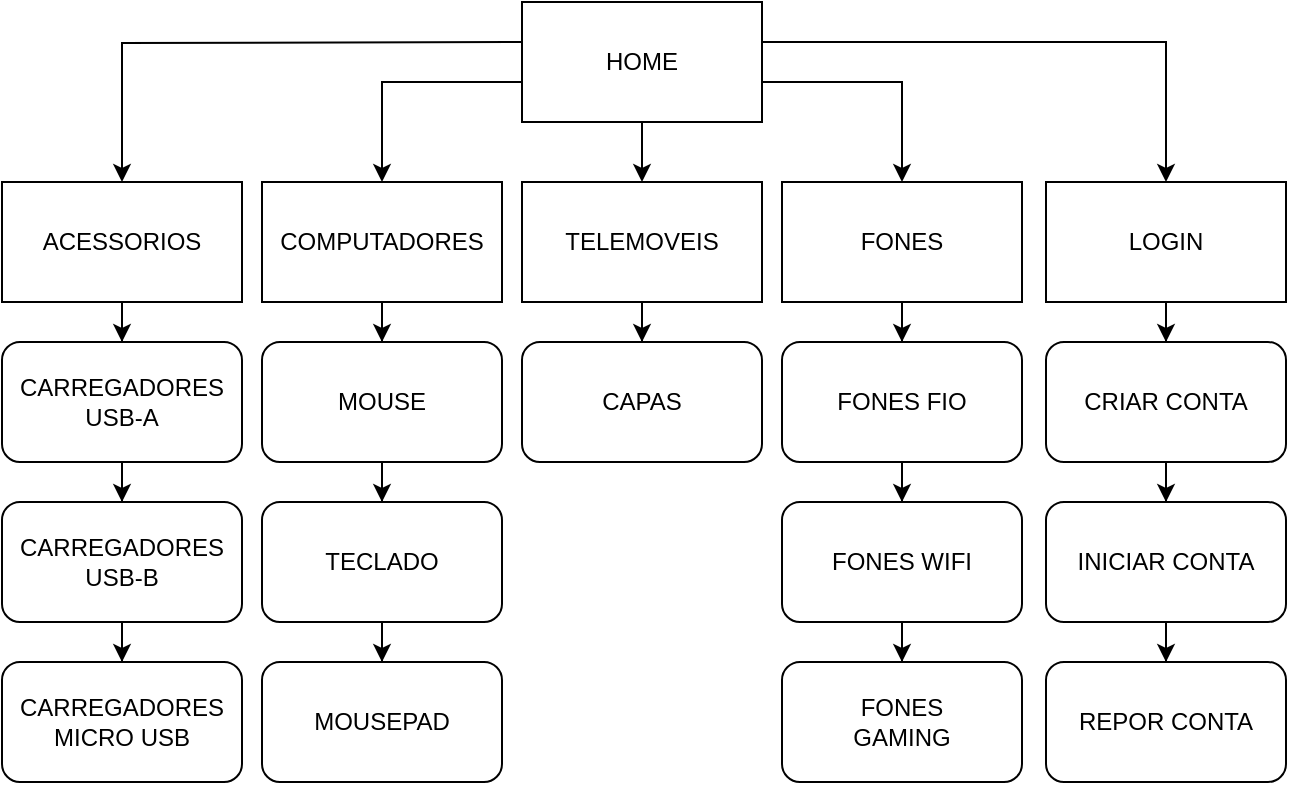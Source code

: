 <mxfile version="26.1.1">
  <diagram name="Página-1" id="OgBPiq893gKOfCJQqvQN">
    <mxGraphModel dx="1028" dy="551" grid="1" gridSize="10" guides="1" tooltips="1" connect="1" arrows="1" fold="1" page="1" pageScale="1" pageWidth="827" pageHeight="1169" math="0" shadow="0">
      <root>
        <mxCell id="0" />
        <mxCell id="1" parent="0" />
        <mxCell id="YHl9FNw88viFwvAzo70--15" style="edgeStyle=orthogonalEdgeStyle;rounded=0;orthogonalLoop=1;jettySize=auto;html=1;" edge="1" parent="1" source="_ZZTBhrSXdHvQE6JQ2D3-1" target="_ZZTBhrSXdHvQE6JQ2D3-3">
          <mxGeometry relative="1" as="geometry" />
        </mxCell>
        <mxCell id="YHl9FNw88viFwvAzo70--16" style="edgeStyle=orthogonalEdgeStyle;rounded=0;orthogonalLoop=1;jettySize=auto;html=1;" edge="1" parent="1" source="_ZZTBhrSXdHvQE6JQ2D3-1" target="_ZZTBhrSXdHvQE6JQ2D3-2">
          <mxGeometry relative="1" as="geometry">
            <Array as="points">
              <mxPoint x="569" y="180" />
            </Array>
          </mxGeometry>
        </mxCell>
        <mxCell id="YHl9FNw88viFwvAzo70--17" style="edgeStyle=orthogonalEdgeStyle;rounded=0;orthogonalLoop=1;jettySize=auto;html=1;" edge="1" parent="1" source="_ZZTBhrSXdHvQE6JQ2D3-1" target="_ZZTBhrSXdHvQE6JQ2D3-7">
          <mxGeometry relative="1" as="geometry">
            <Array as="points">
              <mxPoint x="701" y="160" />
            </Array>
          </mxGeometry>
        </mxCell>
        <mxCell id="YHl9FNw88viFwvAzo70--18" style="edgeStyle=orthogonalEdgeStyle;rounded=0;orthogonalLoop=1;jettySize=auto;html=1;" edge="1" parent="1" source="_ZZTBhrSXdHvQE6JQ2D3-1" target="_ZZTBhrSXdHvQE6JQ2D3-4">
          <mxGeometry relative="1" as="geometry">
            <Array as="points">
              <mxPoint x="309" y="180" />
            </Array>
          </mxGeometry>
        </mxCell>
        <mxCell id="YHl9FNw88viFwvAzo70--19" style="edgeStyle=orthogonalEdgeStyle;rounded=0;orthogonalLoop=1;jettySize=auto;html=1;" edge="1" parent="1" target="_ZZTBhrSXdHvQE6JQ2D3-5">
          <mxGeometry relative="1" as="geometry">
            <mxPoint x="379" y="159.999" as="sourcePoint" />
            <mxPoint x="179.059" y="219.94" as="targetPoint" />
          </mxGeometry>
        </mxCell>
        <mxCell id="_ZZTBhrSXdHvQE6JQ2D3-1" value="HOME" style="rounded=0;whiteSpace=wrap;html=1;" parent="1" vertex="1">
          <mxGeometry x="379" y="140" width="120" height="60" as="geometry" />
        </mxCell>
        <mxCell id="YHl9FNw88viFwvAzo70--24" style="edgeStyle=orthogonalEdgeStyle;rounded=0;orthogonalLoop=1;jettySize=auto;html=1;" edge="1" parent="1" source="_ZZTBhrSXdHvQE6JQ2D3-2" target="YHl9FNw88viFwvAzo70--1">
          <mxGeometry relative="1" as="geometry" />
        </mxCell>
        <mxCell id="_ZZTBhrSXdHvQE6JQ2D3-2" value="FONES" style="rounded=0;whiteSpace=wrap;html=1;" parent="1" vertex="1">
          <mxGeometry x="509" y="230" width="120" height="60" as="geometry" />
        </mxCell>
        <mxCell id="YHl9FNw88viFwvAzo70--22" value="" style="edgeStyle=orthogonalEdgeStyle;rounded=0;orthogonalLoop=1;jettySize=auto;html=1;" edge="1" parent="1" source="_ZZTBhrSXdHvQE6JQ2D3-3" target="YHl9FNw88viFwvAzo70--8">
          <mxGeometry relative="1" as="geometry" />
        </mxCell>
        <mxCell id="_ZZTBhrSXdHvQE6JQ2D3-3" value="TELEMOVEIS" style="rounded=0;whiteSpace=wrap;html=1;" parent="1" vertex="1">
          <mxGeometry x="379" y="230" width="120" height="60" as="geometry" />
        </mxCell>
        <mxCell id="YHl9FNw88viFwvAzo70--21" style="edgeStyle=orthogonalEdgeStyle;rounded=0;orthogonalLoop=1;jettySize=auto;html=1;" edge="1" parent="1" source="_ZZTBhrSXdHvQE6JQ2D3-4" target="YHl9FNw88viFwvAzo70--5">
          <mxGeometry relative="1" as="geometry" />
        </mxCell>
        <mxCell id="_ZZTBhrSXdHvQE6JQ2D3-4" value="COMPUTADORES" style="rounded=0;whiteSpace=wrap;html=1;" parent="1" vertex="1">
          <mxGeometry x="249" y="230" width="120" height="60" as="geometry" />
        </mxCell>
        <mxCell id="YHl9FNw88viFwvAzo70--20" style="edgeStyle=orthogonalEdgeStyle;rounded=0;orthogonalLoop=1;jettySize=auto;html=1;" edge="1" parent="1" source="_ZZTBhrSXdHvQE6JQ2D3-5" target="YHl9FNw88viFwvAzo70--9">
          <mxGeometry relative="1" as="geometry" />
        </mxCell>
        <mxCell id="_ZZTBhrSXdHvQE6JQ2D3-5" value="ACESSORIOS" style="rounded=0;whiteSpace=wrap;html=1;" parent="1" vertex="1">
          <mxGeometry x="119" y="230" width="120" height="60" as="geometry" />
        </mxCell>
        <mxCell id="YHl9FNw88viFwvAzo70--25" style="edgeStyle=orthogonalEdgeStyle;rounded=0;orthogonalLoop=1;jettySize=auto;html=1;" edge="1" parent="1" source="_ZZTBhrSXdHvQE6JQ2D3-7" target="_ZZTBhrSXdHvQE6JQ2D3-8">
          <mxGeometry relative="1" as="geometry" />
        </mxCell>
        <mxCell id="_ZZTBhrSXdHvQE6JQ2D3-7" value="LOGIN" style="rounded=0;whiteSpace=wrap;html=1;" parent="1" vertex="1">
          <mxGeometry x="641" y="230" width="120" height="60" as="geometry" />
        </mxCell>
        <mxCell id="YHl9FNw88viFwvAzo70--26" style="edgeStyle=orthogonalEdgeStyle;rounded=0;orthogonalLoop=1;jettySize=auto;html=1;" edge="1" parent="1" source="_ZZTBhrSXdHvQE6JQ2D3-8" target="_ZZTBhrSXdHvQE6JQ2D3-9">
          <mxGeometry relative="1" as="geometry" />
        </mxCell>
        <mxCell id="_ZZTBhrSXdHvQE6JQ2D3-8" value="CRIAR CONTA" style="rounded=1;whiteSpace=wrap;html=1;" parent="1" vertex="1">
          <mxGeometry x="641" y="310" width="120" height="60" as="geometry" />
        </mxCell>
        <mxCell id="YHl9FNw88viFwvAzo70--33" style="edgeStyle=orthogonalEdgeStyle;rounded=0;orthogonalLoop=1;jettySize=auto;html=1;" edge="1" parent="1" source="_ZZTBhrSXdHvQE6JQ2D3-9" target="_ZZTBhrSXdHvQE6JQ2D3-10">
          <mxGeometry relative="1" as="geometry" />
        </mxCell>
        <mxCell id="_ZZTBhrSXdHvQE6JQ2D3-9" value="INICIAR CONTA" style="rounded=1;whiteSpace=wrap;html=1;" parent="1" vertex="1">
          <mxGeometry x="641" y="390" width="120" height="60" as="geometry" />
        </mxCell>
        <mxCell id="_ZZTBhrSXdHvQE6JQ2D3-10" value="REPOR CONTA" style="rounded=1;whiteSpace=wrap;html=1;" parent="1" vertex="1">
          <mxGeometry x="641" y="470" width="120" height="60" as="geometry" />
        </mxCell>
        <mxCell id="YHl9FNw88viFwvAzo70--27" style="edgeStyle=orthogonalEdgeStyle;rounded=0;orthogonalLoop=1;jettySize=auto;html=1;" edge="1" parent="1" source="YHl9FNw88viFwvAzo70--1" target="YHl9FNw88viFwvAzo70--2">
          <mxGeometry relative="1" as="geometry" />
        </mxCell>
        <mxCell id="YHl9FNw88viFwvAzo70--1" value="FONES FIO" style="rounded=1;whiteSpace=wrap;html=1;" vertex="1" parent="1">
          <mxGeometry x="509" y="310" width="120" height="60" as="geometry" />
        </mxCell>
        <mxCell id="YHl9FNw88viFwvAzo70--32" style="edgeStyle=orthogonalEdgeStyle;rounded=0;orthogonalLoop=1;jettySize=auto;html=1;" edge="1" parent="1" source="YHl9FNw88viFwvAzo70--2" target="YHl9FNw88viFwvAzo70--13">
          <mxGeometry relative="1" as="geometry" />
        </mxCell>
        <mxCell id="YHl9FNw88viFwvAzo70--2" value="FONES WIFI" style="rounded=1;whiteSpace=wrap;html=1;" vertex="1" parent="1">
          <mxGeometry x="509" y="390" width="120" height="60" as="geometry" />
        </mxCell>
        <mxCell id="YHl9FNw88viFwvAzo70--28" style="edgeStyle=orthogonalEdgeStyle;rounded=0;orthogonalLoop=1;jettySize=auto;html=1;" edge="1" parent="1" source="YHl9FNw88viFwvAzo70--5" target="YHl9FNw88viFwvAzo70--6">
          <mxGeometry relative="1" as="geometry" />
        </mxCell>
        <mxCell id="YHl9FNw88viFwvAzo70--5" value="MOUSE" style="rounded=1;whiteSpace=wrap;html=1;" vertex="1" parent="1">
          <mxGeometry x="249" y="310" width="120" height="60" as="geometry" />
        </mxCell>
        <mxCell id="YHl9FNw88viFwvAzo70--31" style="edgeStyle=orthogonalEdgeStyle;rounded=0;orthogonalLoop=1;jettySize=auto;html=1;" edge="1" parent="1" source="YHl9FNw88viFwvAzo70--6" target="YHl9FNw88viFwvAzo70--7">
          <mxGeometry relative="1" as="geometry" />
        </mxCell>
        <mxCell id="YHl9FNw88viFwvAzo70--6" value="TECLADO" style="rounded=1;whiteSpace=wrap;html=1;" vertex="1" parent="1">
          <mxGeometry x="249" y="390" width="120" height="60" as="geometry" />
        </mxCell>
        <mxCell id="YHl9FNw88viFwvAzo70--7" value="MOUSEPAD" style="rounded=1;whiteSpace=wrap;html=1;" vertex="1" parent="1">
          <mxGeometry x="249" y="470" width="120" height="60" as="geometry" />
        </mxCell>
        <mxCell id="YHl9FNw88viFwvAzo70--8" value="CAPAS" style="rounded=1;whiteSpace=wrap;html=1;" vertex="1" parent="1">
          <mxGeometry x="379" y="310" width="120" height="60" as="geometry" />
        </mxCell>
        <mxCell id="YHl9FNw88viFwvAzo70--29" style="edgeStyle=orthogonalEdgeStyle;rounded=0;orthogonalLoop=1;jettySize=auto;html=1;" edge="1" parent="1" source="YHl9FNw88viFwvAzo70--9" target="YHl9FNw88viFwvAzo70--11">
          <mxGeometry relative="1" as="geometry" />
        </mxCell>
        <mxCell id="YHl9FNw88viFwvAzo70--9" value="CARREGADORES&lt;div&gt;USB-A&lt;/div&gt;" style="rounded=1;whiteSpace=wrap;html=1;" vertex="1" parent="1">
          <mxGeometry x="119" y="310" width="120" height="60" as="geometry" />
        </mxCell>
        <mxCell id="YHl9FNw88viFwvAzo70--30" style="edgeStyle=orthogonalEdgeStyle;rounded=0;orthogonalLoop=1;jettySize=auto;html=1;" edge="1" parent="1" source="YHl9FNw88viFwvAzo70--11" target="YHl9FNw88viFwvAzo70--12">
          <mxGeometry relative="1" as="geometry" />
        </mxCell>
        <mxCell id="YHl9FNw88viFwvAzo70--11" value="CARREGADORES&lt;div&gt;USB-B&lt;/div&gt;" style="rounded=1;whiteSpace=wrap;html=1;" vertex="1" parent="1">
          <mxGeometry x="119" y="390" width="120" height="60" as="geometry" />
        </mxCell>
        <mxCell id="YHl9FNw88viFwvAzo70--12" value="CARREGADORES&lt;div&gt;MICRO USB&lt;/div&gt;" style="rounded=1;whiteSpace=wrap;html=1;" vertex="1" parent="1">
          <mxGeometry x="119" y="470" width="120" height="60" as="geometry" />
        </mxCell>
        <mxCell id="YHl9FNw88viFwvAzo70--13" value="FONES&lt;div&gt;GAMING&lt;/div&gt;" style="rounded=1;whiteSpace=wrap;html=1;" vertex="1" parent="1">
          <mxGeometry x="509" y="470" width="120" height="60" as="geometry" />
        </mxCell>
      </root>
    </mxGraphModel>
  </diagram>
</mxfile>
